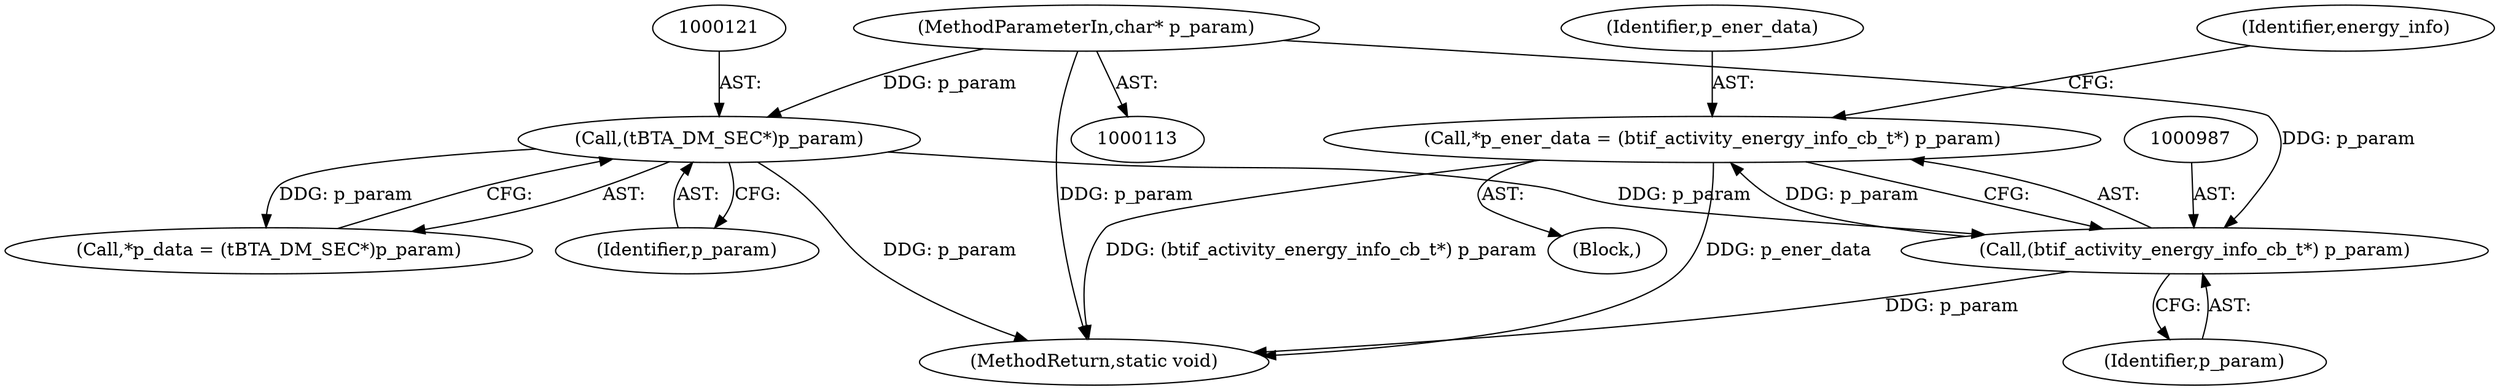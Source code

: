 digraph "0_Android_472271b153c5dc53c28beac55480a8d8434b2d5c_13@pointer" {
"1000984" [label="(Call,*p_ener_data = (btif_activity_energy_info_cb_t*) p_param)"];
"1000986" [label="(Call,(btif_activity_energy_info_cb_t*) p_param)"];
"1000120" [label="(Call,(tBTA_DM_SEC*)p_param)"];
"1000115" [label="(MethodParameterIn,char* p_param)"];
"1000120" [label="(Call,(tBTA_DM_SEC*)p_param)"];
"1000115" [label="(MethodParameterIn,char* p_param)"];
"1000984" [label="(Call,*p_ener_data = (btif_activity_energy_info_cb_t*) p_param)"];
"1000118" [label="(Call,*p_data = (tBTA_DM_SEC*)p_param)"];
"1000982" [label="(Block,)"];
"1000985" [label="(Identifier,p_ener_data)"];
"1000992" [label="(Identifier,energy_info)"];
"1000988" [label="(Identifier,p_param)"];
"1001051" [label="(MethodReturn,static void)"];
"1000122" [label="(Identifier,p_param)"];
"1000986" [label="(Call,(btif_activity_energy_info_cb_t*) p_param)"];
"1000984" -> "1000982"  [label="AST: "];
"1000984" -> "1000986"  [label="CFG: "];
"1000985" -> "1000984"  [label="AST: "];
"1000986" -> "1000984"  [label="AST: "];
"1000992" -> "1000984"  [label="CFG: "];
"1000984" -> "1001051"  [label="DDG: (btif_activity_energy_info_cb_t*) p_param"];
"1000984" -> "1001051"  [label="DDG: p_ener_data"];
"1000986" -> "1000984"  [label="DDG: p_param"];
"1000986" -> "1000988"  [label="CFG: "];
"1000987" -> "1000986"  [label="AST: "];
"1000988" -> "1000986"  [label="AST: "];
"1000986" -> "1001051"  [label="DDG: p_param"];
"1000120" -> "1000986"  [label="DDG: p_param"];
"1000115" -> "1000986"  [label="DDG: p_param"];
"1000120" -> "1000118"  [label="AST: "];
"1000120" -> "1000122"  [label="CFG: "];
"1000121" -> "1000120"  [label="AST: "];
"1000122" -> "1000120"  [label="AST: "];
"1000118" -> "1000120"  [label="CFG: "];
"1000120" -> "1001051"  [label="DDG: p_param"];
"1000120" -> "1000118"  [label="DDG: p_param"];
"1000115" -> "1000120"  [label="DDG: p_param"];
"1000115" -> "1000113"  [label="AST: "];
"1000115" -> "1001051"  [label="DDG: p_param"];
}

